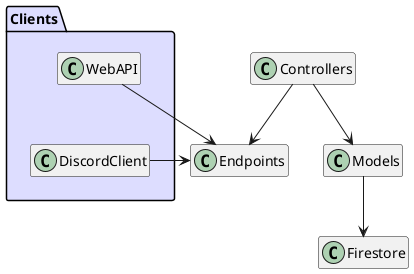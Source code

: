 @startuml Kimifeel

hide empty members

class Endpoints

package Clients #DDDDFF {
    together {
        class WebAPI
        class DiscordClient
    }
    WebAPI -> Endpoints
    DiscordClient -> Endpoints
    WebAPI -[hidden]- DiscordClient
}

Controllers --> Endpoints
Controllers --> Models
Models --> Firestore

@enduml
